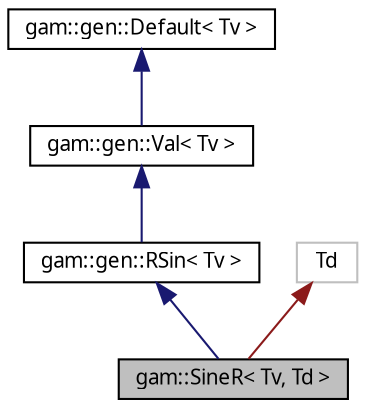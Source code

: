 digraph "gam::SineR&lt; Tv, Td &gt;"
{
 // LATEX_PDF_SIZE
  bgcolor="transparent";
  edge [fontname="FreeSans.ttf",fontsize="10",labelfontname="FreeSans.ttf",labelfontsize="10"];
  node [fontname="FreeSans.ttf",fontsize="10",shape=record];
  Node1 [label="gam::SineR\< Tv, Td \>",height=0.2,width=0.4,color="black", fillcolor="grey75", style="filled", fontcolor="black",tooltip="Sine oscillator based on an efficient recursion equation."];
  Node2 -> Node1 [dir="back",color="midnightblue",fontsize="10",style="solid",fontname="FreeSans.ttf"];
  Node2 [label="gam::gen::RSin\< Tv \>",height=0.2,width=0.4,color="black",URL="$structgam_1_1gen_1_1_r_sin.html",tooltip=" "];
  Node3 -> Node2 [dir="back",color="midnightblue",fontsize="10",style="solid",fontname="FreeSans.ttf"];
  Node3 [label="gam::gen::Val\< Tv \>",height=0.2,width=0.4,color="black",URL="$structgam_1_1gen_1_1_val.html",tooltip=" "];
  Node4 -> Node3 [dir="back",color="midnightblue",fontsize="10",style="solid",fontname="FreeSans.ttf"];
  Node4 [label="gam::gen::Default\< Tv \>",height=0.2,width=0.4,color="black",URL="$structgam_1_1gen_1_1_default.html",tooltip=" "];
  Node5 -> Node1 [dir="back",color="firebrick4",fontsize="10",style="solid",fontname="FreeSans.ttf"];
  Node5 [label="Td",height=0.2,width=0.4,color="grey75",tooltip=" "];
}
